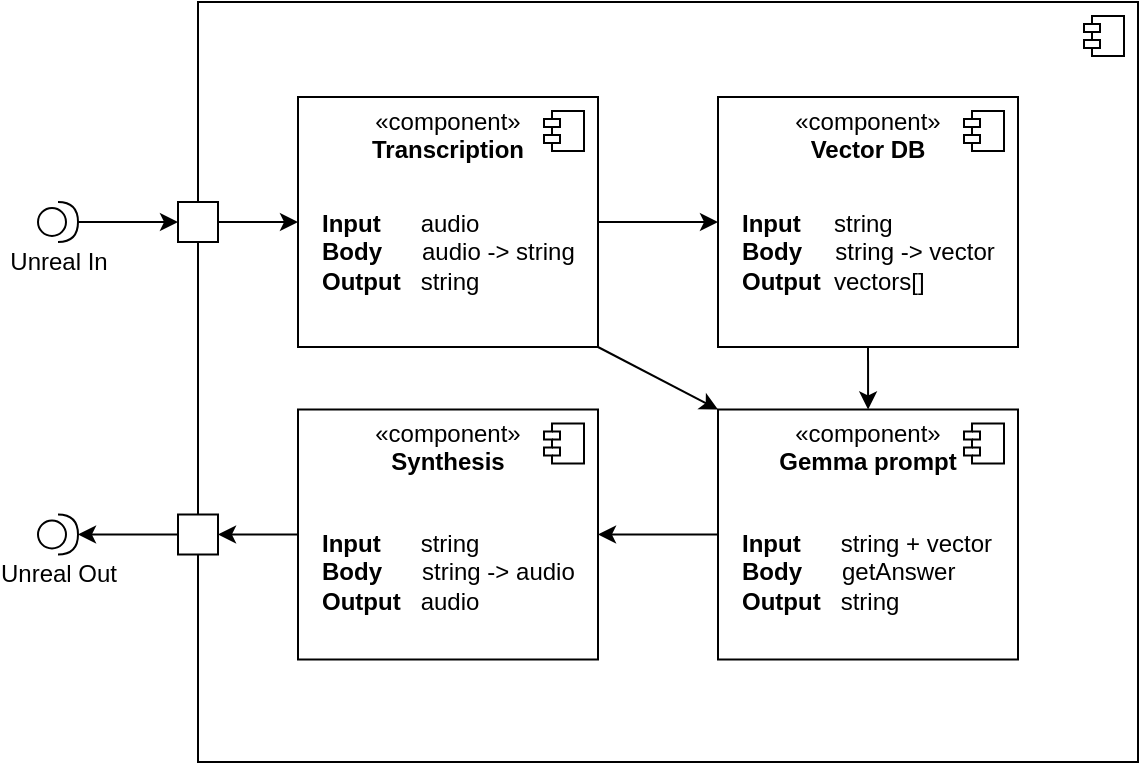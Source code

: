 <mxfile version="24.8.3">
  <diagram name="Page-1" id="5f0bae14-7c28-e335-631c-24af17079c00">
    <mxGraphModel dx="2134" dy="454" grid="1" gridSize="10" guides="1" tooltips="1" connect="1" arrows="1" fold="1" page="1" pageScale="1" pageWidth="1100" pageHeight="850" background="none" math="0" shadow="0">
      <root>
        <mxCell id="0" />
        <mxCell id="1" parent="0" />
        <mxCell id="4qVFse0KTavi1HOqDE_T-1" value="" style="html=1;dropTarget=0;whiteSpace=wrap;" parent="1" vertex="1">
          <mxGeometry x="70" y="80" width="470" height="380" as="geometry" />
        </mxCell>
        <mxCell id="4qVFse0KTavi1HOqDE_T-2" value="" style="shape=module;jettyWidth=8;jettyHeight=4;" parent="4qVFse0KTavi1HOqDE_T-1" vertex="1">
          <mxGeometry x="1" width="20" height="20" relative="1" as="geometry">
            <mxPoint x="-27" y="7" as="offset" />
          </mxGeometry>
        </mxCell>
        <mxCell id="uGzlzYweCg2cSBXO9FAN-8" style="edgeStyle=orthogonalEdgeStyle;rounded=0;orthogonalLoop=1;jettySize=auto;html=1;exitX=1;exitY=0.5;exitDx=0;exitDy=0;exitPerimeter=0;entryX=0;entryY=0.5;entryDx=0;entryDy=0;" parent="1" source="uGzlzYweCg2cSBXO9FAN-1" target="uGzlzYweCg2cSBXO9FAN-4" edge="1">
          <mxGeometry relative="1" as="geometry" />
        </mxCell>
        <mxCell id="uGzlzYweCg2cSBXO9FAN-1" value="Unreal In" style="shape=providedRequiredInterface;html=1;verticalLabelPosition=bottom;sketch=0;" parent="1" vertex="1">
          <mxGeometry x="-10" y="180" width="20" height="20" as="geometry" />
        </mxCell>
        <mxCell id="uGzlzYweCg2cSBXO9FAN-9" style="edgeStyle=orthogonalEdgeStyle;rounded=0;orthogonalLoop=1;jettySize=auto;html=1;exitX=1;exitY=0.5;exitDx=0;exitDy=0;entryX=0;entryY=0.5;entryDx=0;entryDy=0;" parent="1" source="uGzlzYweCg2cSBXO9FAN-4" target="uGzlzYweCg2cSBXO9FAN-5" edge="1">
          <mxGeometry relative="1" as="geometry" />
        </mxCell>
        <mxCell id="uGzlzYweCg2cSBXO9FAN-4" value="" style="whiteSpace=wrap;html=1;aspect=fixed;" parent="1" vertex="1">
          <mxGeometry x="60" y="180" width="20" height="20" as="geometry" />
        </mxCell>
        <mxCell id="uGzlzYweCg2cSBXO9FAN-15" style="edgeStyle=orthogonalEdgeStyle;rounded=0;orthogonalLoop=1;jettySize=auto;html=1;exitX=1;exitY=0.5;exitDx=0;exitDy=0;entryX=0;entryY=0.5;entryDx=0;entryDy=0;" parent="1" source="uGzlzYweCg2cSBXO9FAN-5" edge="1">
          <mxGeometry relative="1" as="geometry">
            <mxPoint x="330" y="190" as="targetPoint" />
          </mxGeometry>
        </mxCell>
        <mxCell id="uGzlzYweCg2cSBXO9FAN-5" value="«component»&lt;br&gt;&lt;b&gt;Transcription&lt;/b&gt;&lt;br&gt;&lt;br&gt;&lt;br&gt;&lt;div&gt;&lt;br&gt;&lt;/div&gt;&lt;div&gt;&lt;br&gt;&lt;/div&gt;&lt;div&gt;&lt;br&gt;&lt;/div&gt;&lt;div&gt;&lt;br&gt;&lt;/div&gt;" style="html=1;dropTarget=0;whiteSpace=wrap;" parent="1" vertex="1">
          <mxGeometry x="120" y="127.5" width="150" height="125" as="geometry" />
        </mxCell>
        <mxCell id="uGzlzYweCg2cSBXO9FAN-6" value="" style="shape=module;jettyWidth=8;jettyHeight=4;" parent="uGzlzYweCg2cSBXO9FAN-5" vertex="1">
          <mxGeometry x="1" width="20" height="20" relative="1" as="geometry">
            <mxPoint x="-27" y="7" as="offset" />
          </mxGeometry>
        </mxCell>
        <mxCell id="uGzlzYweCg2cSBXO9FAN-19" style="edgeStyle=orthogonalEdgeStyle;rounded=0;orthogonalLoop=1;jettySize=auto;html=1;exitX=0.5;exitY=1;exitDx=0;exitDy=0;" parent="1" edge="1">
          <mxGeometry relative="1" as="geometry">
            <mxPoint x="405" y="250" as="sourcePoint" />
            <mxPoint x="405.059" y="283.75" as="targetPoint" />
          </mxGeometry>
        </mxCell>
        <mxCell id="uGzlzYweCg2cSBXO9FAN-23" value="" style="whiteSpace=wrap;html=1;aspect=fixed;" parent="1" vertex="1">
          <mxGeometry x="60" y="336.25" width="20" height="20" as="geometry" />
        </mxCell>
        <mxCell id="uGzlzYweCg2cSBXO9FAN-24" value="Unreal Out" style="shape=providedRequiredInterface;html=1;verticalLabelPosition=bottom;sketch=0;" parent="1" vertex="1">
          <mxGeometry x="-10" y="336.25" width="20" height="20" as="geometry" />
        </mxCell>
        <mxCell id="4qVFse0KTavi1HOqDE_T-12" style="edgeStyle=orthogonalEdgeStyle;rounded=0;orthogonalLoop=1;jettySize=auto;html=1;exitX=0;exitY=0.5;exitDx=0;exitDy=0;entryX=1;entryY=0.5;entryDx=0;entryDy=0;" parent="1" source="4qVFse0KTavi1HOqDE_T-3" target="uGzlzYweCg2cSBXO9FAN-23" edge="1">
          <mxGeometry relative="1" as="geometry" />
        </mxCell>
        <mxCell id="4qVFse0KTavi1HOqDE_T-3" value="«component»&lt;br&gt;&lt;b&gt;Synthesis&lt;/b&gt;&lt;div&gt;&lt;b&gt;&lt;br&gt;&lt;/b&gt;&lt;/div&gt;&lt;div&gt;&lt;b&gt;&lt;br&gt;&lt;/b&gt;&lt;/div&gt;&lt;div&gt;&lt;b&gt;&lt;br&gt;&lt;/b&gt;&lt;/div&gt;&lt;div&gt;&lt;b&gt;&lt;br&gt;&lt;/b&gt;&lt;/div&gt;&lt;div&gt;&lt;b&gt;&lt;br&gt;&lt;/b&gt;&lt;/div&gt;&lt;div&gt;&lt;br&gt;&lt;/div&gt;" style="html=1;dropTarget=0;whiteSpace=wrap;" parent="1" vertex="1">
          <mxGeometry x="120" y="283.75" width="150" height="125" as="geometry" />
        </mxCell>
        <mxCell id="4qVFse0KTavi1HOqDE_T-4" value="" style="shape=module;jettyWidth=8;jettyHeight=4;" parent="4qVFse0KTavi1HOqDE_T-3" vertex="1">
          <mxGeometry x="1" width="20" height="20" relative="1" as="geometry">
            <mxPoint x="-27" y="7" as="offset" />
          </mxGeometry>
        </mxCell>
        <mxCell id="4qVFse0KTavi1HOqDE_T-9" style="edgeStyle=orthogonalEdgeStyle;rounded=0;orthogonalLoop=1;jettySize=auto;html=1;exitX=0;exitY=0.5;exitDx=0;exitDy=0;entryX=1;entryY=0.5;entryDx=0;entryDy=0;" parent="1" source="4qVFse0KTavi1HOqDE_T-5" target="4qVFse0KTavi1HOqDE_T-3" edge="1">
          <mxGeometry relative="1" as="geometry" />
        </mxCell>
        <mxCell id="4qVFse0KTavi1HOqDE_T-5" value="«component»&lt;br&gt;&lt;b&gt;Gemma prompt&lt;/b&gt;&lt;div&gt;&lt;b&gt;&lt;br&gt;&lt;/b&gt;&lt;/div&gt;&lt;div&gt;&lt;b&gt;&lt;br&gt;&lt;/b&gt;&lt;/div&gt;&lt;div&gt;&lt;b&gt;&lt;br&gt;&lt;/b&gt;&lt;/div&gt;&lt;div&gt;&lt;b&gt;&lt;br&gt;&lt;/b&gt;&lt;/div&gt;&lt;div&gt;&lt;b&gt;&lt;br&gt;&lt;/b&gt;&lt;/div&gt;&lt;div&gt;&lt;b&gt;&lt;br&gt;&lt;/b&gt;&lt;/div&gt;" style="html=1;dropTarget=0;whiteSpace=wrap;" parent="1" vertex="1">
          <mxGeometry x="330" y="283.75" width="150" height="125" as="geometry" />
        </mxCell>
        <mxCell id="4qVFse0KTavi1HOqDE_T-6" value="" style="shape=module;jettyWidth=8;jettyHeight=4;" parent="4qVFse0KTavi1HOqDE_T-5" vertex="1">
          <mxGeometry x="1" width="20" height="20" relative="1" as="geometry">
            <mxPoint x="-27" y="7" as="offset" />
          </mxGeometry>
        </mxCell>
        <mxCell id="4qVFse0KTavi1HOqDE_T-7" value="«component»&lt;br&gt;&lt;b&gt;Vector DB&lt;/b&gt;&lt;br&gt;&lt;div&gt;&lt;b&gt;&lt;br&gt;&lt;/b&gt;&lt;/div&gt;&lt;div&gt;&lt;b&gt;&lt;br&gt;&lt;/b&gt;&lt;/div&gt;&lt;div&gt;&lt;b&gt;&lt;br&gt;&lt;/b&gt;&lt;/div&gt;&lt;div&gt;&lt;b&gt;&lt;br&gt;&lt;/b&gt;&lt;/div&gt;&lt;div&gt;&lt;b&gt;&lt;br&gt;&lt;/b&gt;&lt;/div&gt;&lt;div&gt;&lt;b&gt;&lt;br&gt;&lt;/b&gt;&lt;/div&gt;" style="html=1;dropTarget=0;whiteSpace=wrap;" parent="1" vertex="1">
          <mxGeometry x="330" y="127.5" width="150" height="125" as="geometry" />
        </mxCell>
        <mxCell id="4qVFse0KTavi1HOqDE_T-8" value="" style="shape=module;jettyWidth=8;jettyHeight=4;" parent="4qVFse0KTavi1HOqDE_T-7" vertex="1">
          <mxGeometry x="1" width="20" height="20" relative="1" as="geometry">
            <mxPoint x="-27" y="7" as="offset" />
          </mxGeometry>
        </mxCell>
        <mxCell id="4qVFse0KTavi1HOqDE_T-13" style="edgeStyle=orthogonalEdgeStyle;rounded=0;orthogonalLoop=1;jettySize=auto;html=1;exitX=0;exitY=0.5;exitDx=0;exitDy=0;entryX=1;entryY=0.5;entryDx=0;entryDy=0;entryPerimeter=0;" parent="1" source="uGzlzYweCg2cSBXO9FAN-23" target="uGzlzYweCg2cSBXO9FAN-24" edge="1">
          <mxGeometry relative="1" as="geometry" />
        </mxCell>
        <mxCell id="4qVFse0KTavi1HOqDE_T-16" value="&lt;b&gt;Input&amp;nbsp;&lt;/b&gt;&amp;nbsp; &amp;nbsp; &amp;nbsp;audio&lt;br&gt;&lt;b&gt;Body&lt;/b&gt;&amp;nbsp; &amp;nbsp; &amp;nbsp; audio -&amp;gt; string&lt;br&gt;&lt;div style=&quot;&quot;&gt;&lt;span style=&quot;background-color: initial;&quot;&gt;&lt;b&gt;Output&lt;/b&gt;&amp;nbsp; &amp;nbsp;string&lt;/span&gt;&lt;/div&gt;" style="text;html=1;align=left;verticalAlign=middle;whiteSpace=wrap;rounded=0;" parent="1" vertex="1">
          <mxGeometry x="130" y="170" width="130" height="70" as="geometry" />
        </mxCell>
        <mxCell id="4qVFse0KTavi1HOqDE_T-17" value="&lt;b&gt;Input&amp;nbsp;&lt;/b&gt;&amp;nbsp; &amp;nbsp; string&lt;br&gt;&lt;b&gt;Body&lt;/b&gt;&amp;nbsp; &amp;nbsp; &amp;nbsp;string -&amp;gt; vector&lt;br&gt;&lt;div style=&quot;&quot;&gt;&lt;span style=&quot;background-color: initial;&quot;&gt;&lt;b&gt;Output&lt;/b&gt;&amp;nbsp; vectors[]&amp;nbsp;&lt;/span&gt;&lt;/div&gt;" style="text;html=1;align=left;verticalAlign=middle;whiteSpace=wrap;rounded=0;" parent="1" vertex="1">
          <mxGeometry x="340" y="170" width="130" height="70" as="geometry" />
        </mxCell>
        <mxCell id="4qVFse0KTavi1HOqDE_T-18" value="&lt;b&gt;Input&amp;nbsp;&lt;/b&gt;&amp;nbsp; &amp;nbsp; &amp;nbsp;string + vector&lt;br&gt;&lt;b&gt;Body&lt;/b&gt;&amp;nbsp; &amp;nbsp; &amp;nbsp; getAnswer&lt;br&gt;&lt;div style=&quot;&quot;&gt;&lt;span style=&quot;background-color: initial;&quot;&gt;&lt;b&gt;Output&lt;/b&gt;&amp;nbsp; &amp;nbsp;string&lt;/span&gt;&lt;/div&gt;" style="text;html=1;align=left;verticalAlign=middle;whiteSpace=wrap;rounded=0;" parent="1" vertex="1">
          <mxGeometry x="340" y="330" width="130" height="70" as="geometry" />
        </mxCell>
        <mxCell id="4qVFse0KTavi1HOqDE_T-19" value="&lt;b&gt;Input&amp;nbsp;&lt;/b&gt;&amp;nbsp; &amp;nbsp; &amp;nbsp;string&lt;br&gt;&lt;b&gt;Body&lt;/b&gt;&amp;nbsp; &amp;nbsp; &amp;nbsp; string -&amp;gt; audio&lt;br&gt;&lt;div style=&quot;&quot;&gt;&lt;span style=&quot;background-color: initial;&quot;&gt;&lt;b&gt;Output&lt;/b&gt;&amp;nbsp; &amp;nbsp;audio&lt;/span&gt;&lt;/div&gt;" style="text;html=1;align=left;verticalAlign=middle;whiteSpace=wrap;rounded=0;" parent="1" vertex="1">
          <mxGeometry x="130" y="330" width="130" height="70" as="geometry" />
        </mxCell>
        <mxCell id="4qVFse0KTavi1HOqDE_T-22" value="" style="endArrow=classic;html=1;rounded=0;exitX=1;exitY=1;exitDx=0;exitDy=0;entryX=0;entryY=0;entryDx=0;entryDy=0;" parent="1" source="uGzlzYweCg2cSBXO9FAN-5" target="4qVFse0KTavi1HOqDE_T-5" edge="1">
          <mxGeometry width="50" height="50" relative="1" as="geometry">
            <mxPoint x="470" y="340" as="sourcePoint" />
            <mxPoint x="520" y="290" as="targetPoint" />
          </mxGeometry>
        </mxCell>
      </root>
    </mxGraphModel>
  </diagram>
</mxfile>
